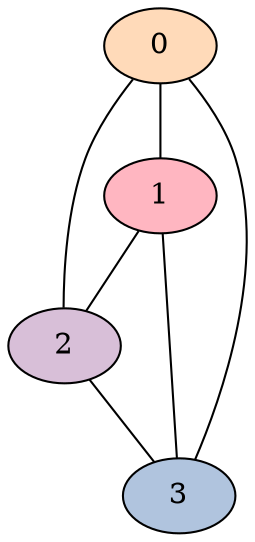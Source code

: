 graph G {
    0 [style=filled, fillcolor=peachpuff];
    1 [style=filled, fillcolor=lightpink];
    2 [style=filled, fillcolor=thistle];
    3 [style=filled, fillcolor=lightsteelblue];
    2 -- 3;
    1 -- 2;
    1 -- 3;
    0 -- 1;
    0 -- 2;
    0 -- 3;
}
